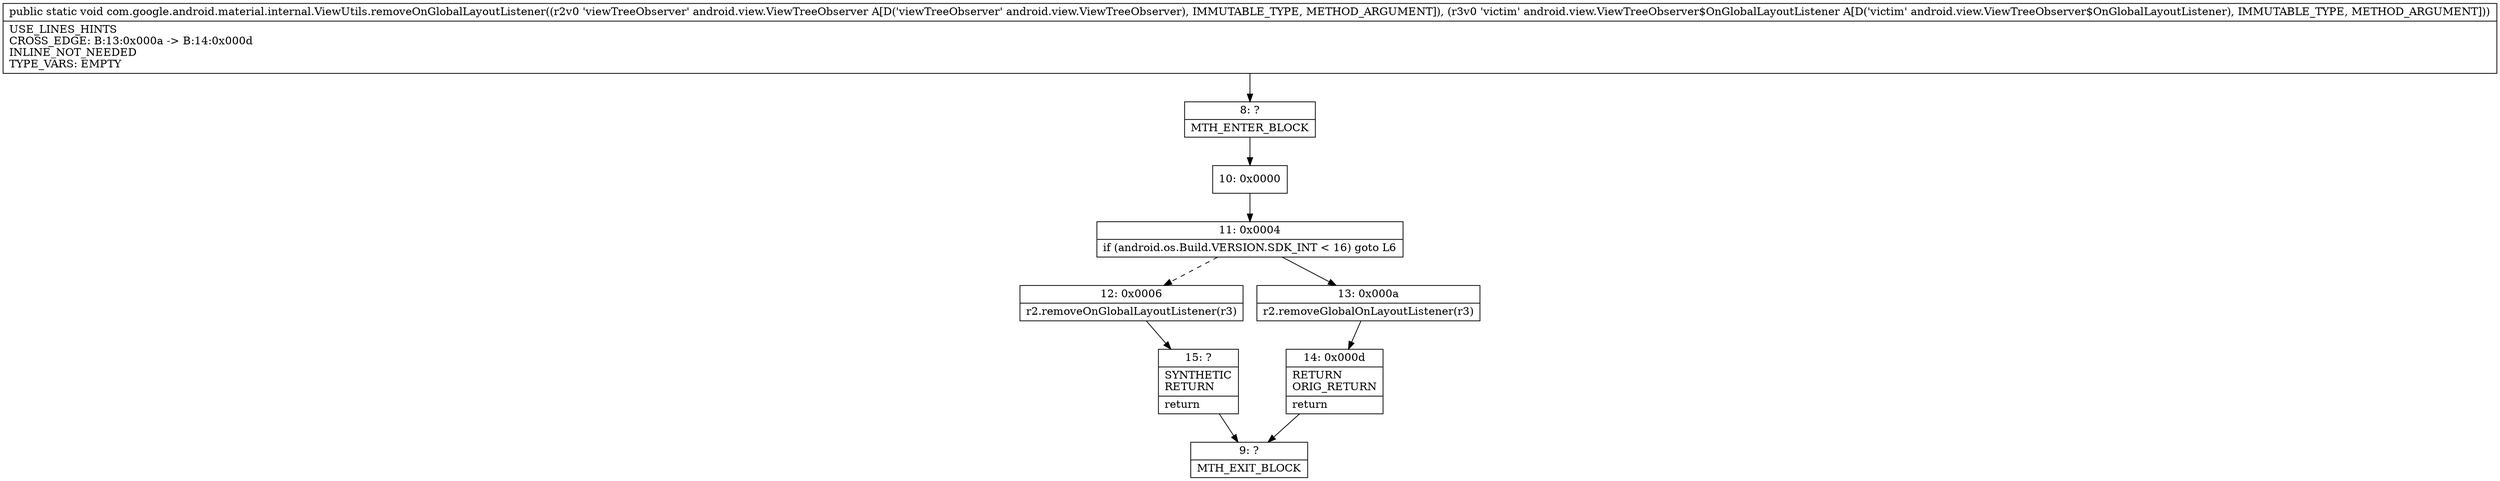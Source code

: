 digraph "CFG forcom.google.android.material.internal.ViewUtils.removeOnGlobalLayoutListener(Landroid\/view\/ViewTreeObserver;Landroid\/view\/ViewTreeObserver$OnGlobalLayoutListener;)V" {
Node_8 [shape=record,label="{8\:\ ?|MTH_ENTER_BLOCK\l}"];
Node_10 [shape=record,label="{10\:\ 0x0000}"];
Node_11 [shape=record,label="{11\:\ 0x0004|if (android.os.Build.VERSION.SDK_INT \< 16) goto L6\l}"];
Node_12 [shape=record,label="{12\:\ 0x0006|r2.removeOnGlobalLayoutListener(r3)\l}"];
Node_15 [shape=record,label="{15\:\ ?|SYNTHETIC\lRETURN\l|return\l}"];
Node_9 [shape=record,label="{9\:\ ?|MTH_EXIT_BLOCK\l}"];
Node_13 [shape=record,label="{13\:\ 0x000a|r2.removeGlobalOnLayoutListener(r3)\l}"];
Node_14 [shape=record,label="{14\:\ 0x000d|RETURN\lORIG_RETURN\l|return\l}"];
MethodNode[shape=record,label="{public static void com.google.android.material.internal.ViewUtils.removeOnGlobalLayoutListener((r2v0 'viewTreeObserver' android.view.ViewTreeObserver A[D('viewTreeObserver' android.view.ViewTreeObserver), IMMUTABLE_TYPE, METHOD_ARGUMENT]), (r3v0 'victim' android.view.ViewTreeObserver$OnGlobalLayoutListener A[D('victim' android.view.ViewTreeObserver$OnGlobalLayoutListener), IMMUTABLE_TYPE, METHOD_ARGUMENT]))  | USE_LINES_HINTS\lCROSS_EDGE: B:13:0x000a \-\> B:14:0x000d\lINLINE_NOT_NEEDED\lTYPE_VARS: EMPTY\l}"];
MethodNode -> Node_8;Node_8 -> Node_10;
Node_10 -> Node_11;
Node_11 -> Node_12[style=dashed];
Node_11 -> Node_13;
Node_12 -> Node_15;
Node_15 -> Node_9;
Node_13 -> Node_14;
Node_14 -> Node_9;
}

